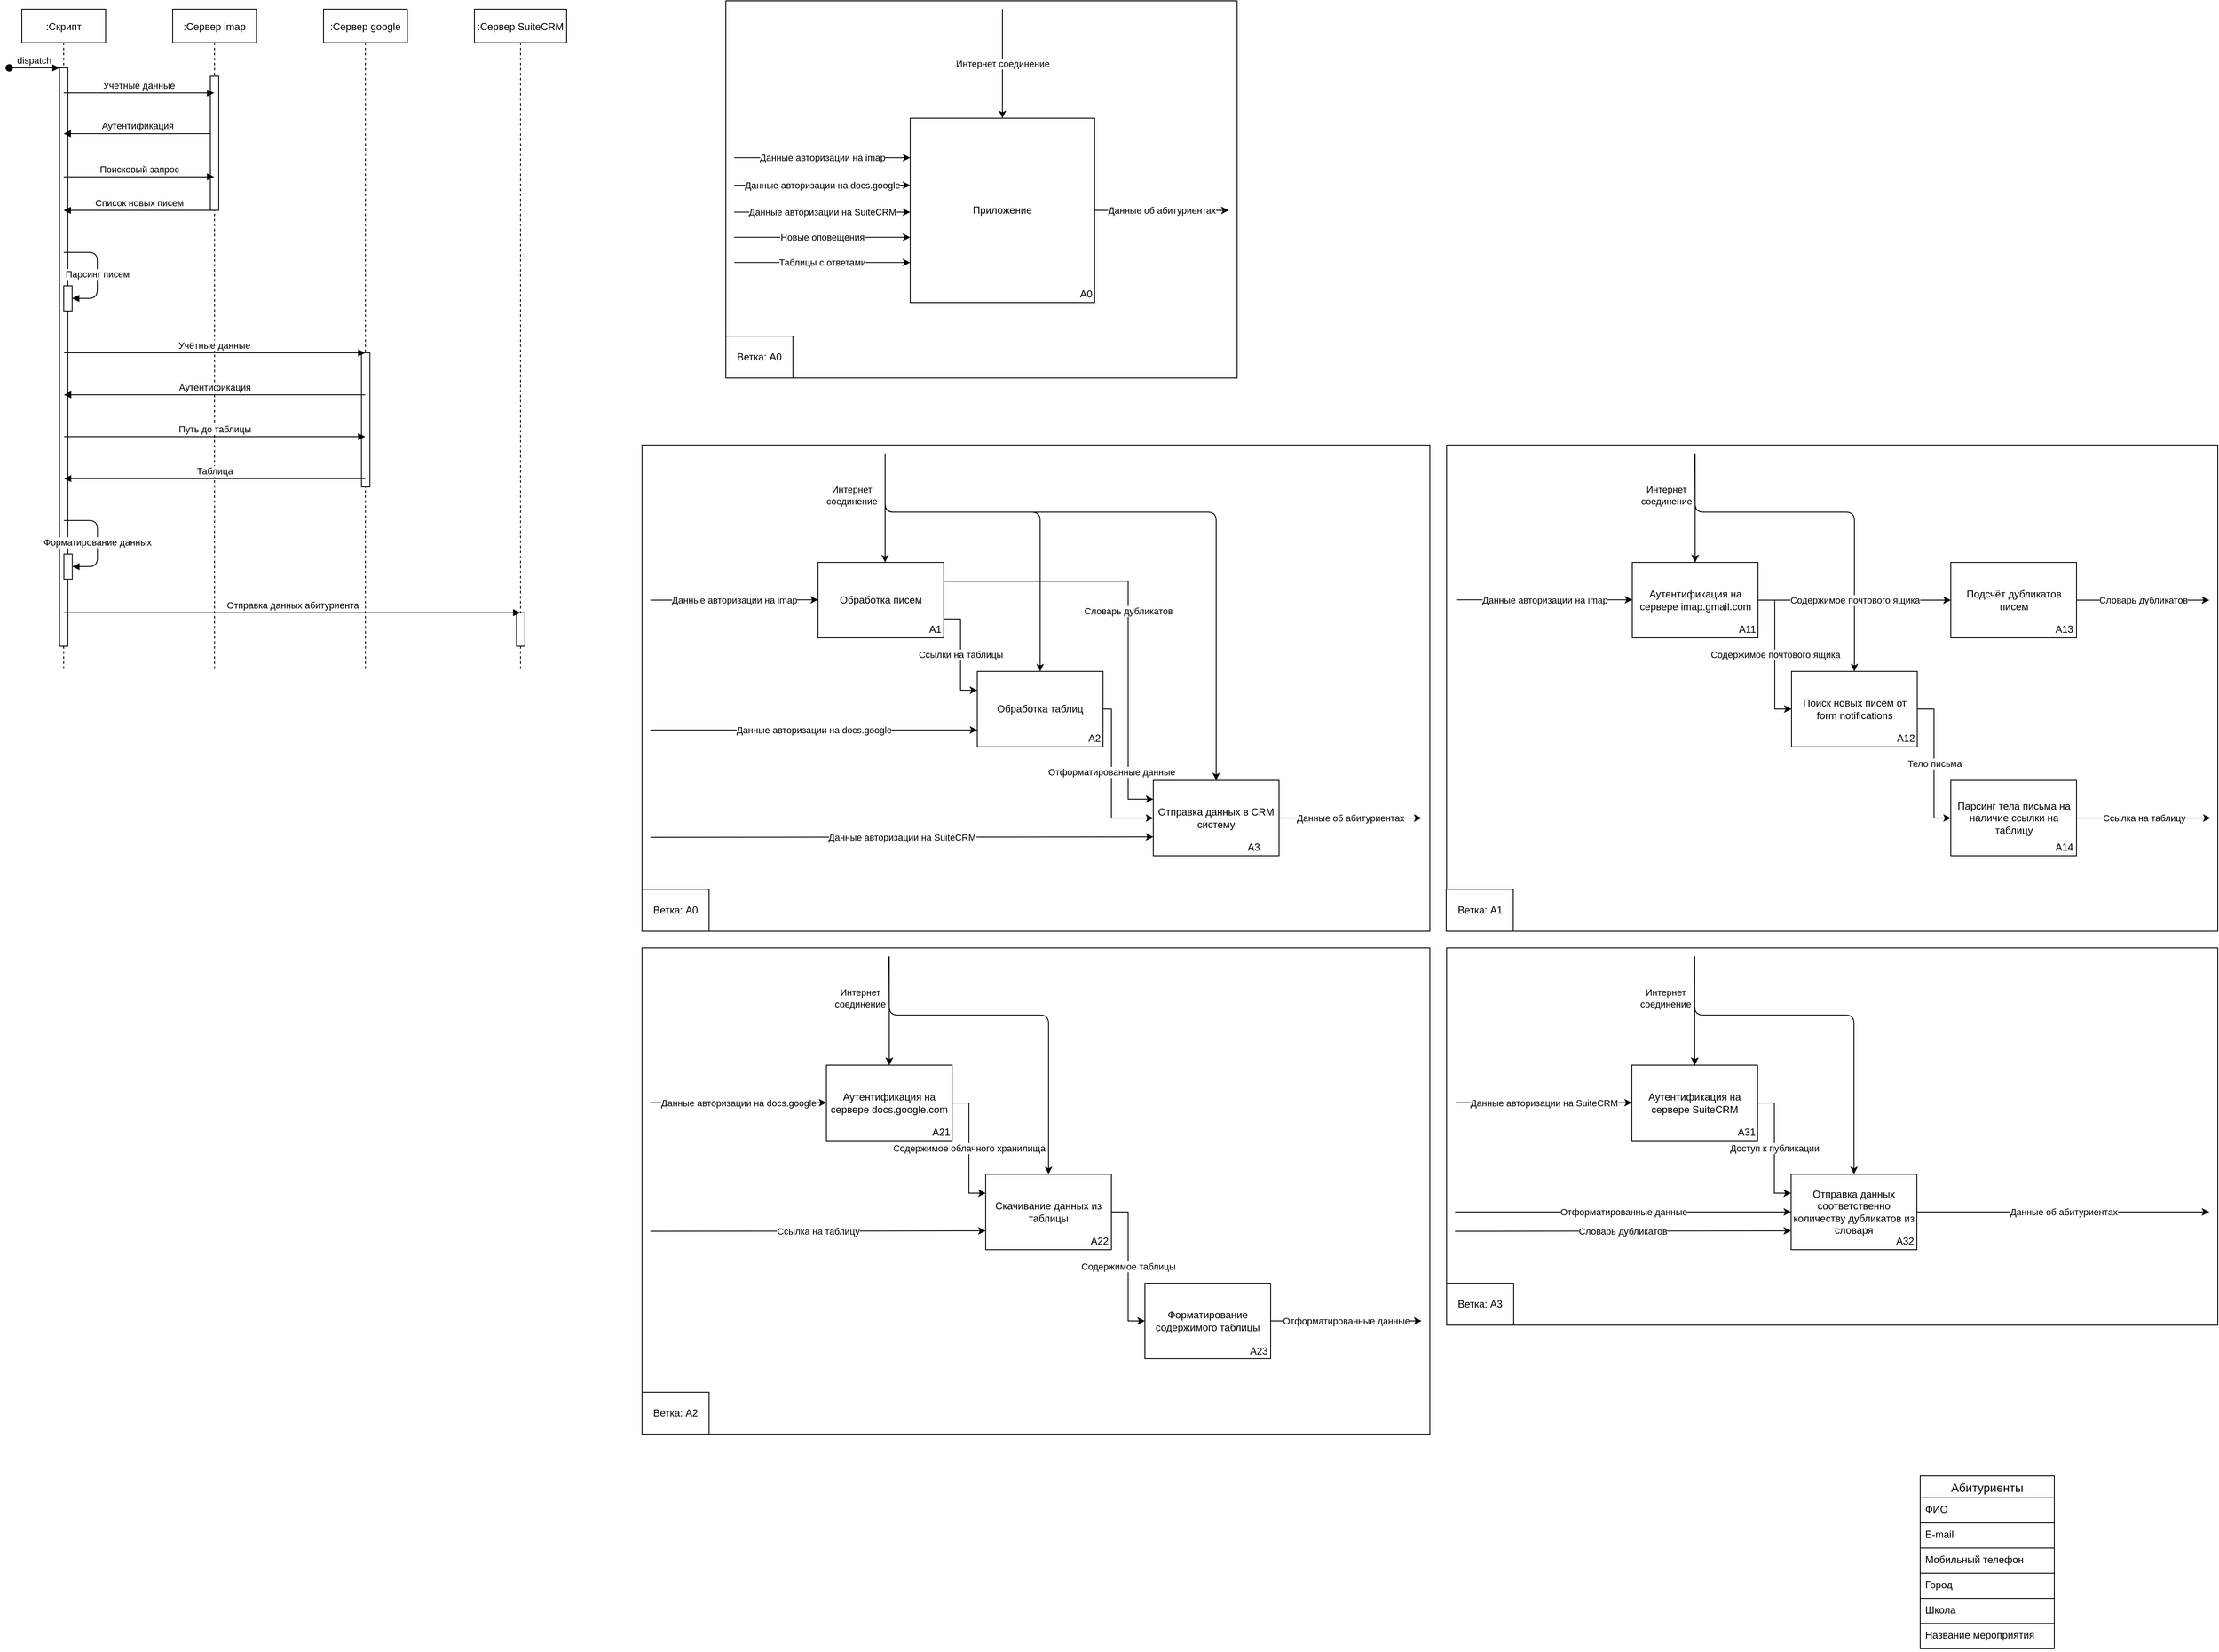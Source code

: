 <mxfile version="14.6.9" type="github"><diagram id="kgpKYQtTHZ0yAKxKKP6v" name="Page-1"><mxGraphModel dx="2946" dy="1521" grid="1" gridSize="10" guides="1" tooltips="1" connect="1" arrows="1" fold="1" page="1" pageScale="1" pageWidth="850" pageHeight="1100" math="0" shadow="0"><root><mxCell id="0"/><mxCell id="1" parent="0"/><mxCell id="g1KExI7cx_QMvNDKiQXT-92" value="" style="endArrow=classic;html=1;shadow=0;entryX=0.5;entryY=0;entryDx=0;entryDy=0;" edge="1" parent="1" target="g1KExI7cx_QMvNDKiQXT-90"><mxGeometry x="-0.231" y="-35" width="50" height="50" relative="1" as="geometry"><mxPoint x="2116" y="610" as="sourcePoint"/><mxPoint x="2116" y="740.0" as="targetPoint"/><mxPoint as="offset"/><Array as="points"><mxPoint x="2116.5" y="680"/><mxPoint x="2306.5" y="680"/></Array></mxGeometry></mxCell><mxCell id="g1KExI7cx_QMvNDKiQXT-88" value="" style="rounded=0;whiteSpace=wrap;html=1;fillColor=none;" vertex="1" parent="1"><mxGeometry x="1820" y="600" width="920" height="580" as="geometry"/></mxCell><mxCell id="g1KExI7cx_QMvNDKiQXT-72" value="" style="whiteSpace=wrap;html=1;fillColor=none;" vertex="1" parent="1"><mxGeometry x="860" y="600" width="940" height="580" as="geometry"/></mxCell><mxCell id="g1KExI7cx_QMvNDKiQXT-38" value="" style="rounded=0;whiteSpace=wrap;html=1;fillColor=none;" vertex="1" parent="1"><mxGeometry x="960" y="70" width="610" height="450" as="geometry"/></mxCell><mxCell id="3nuBFxr9cyL0pnOWT2aG-1" value=":Скрипт" style="shape=umlLifeline;perimeter=lifelinePerimeter;container=1;collapsible=0;recursiveResize=0;rounded=0;shadow=0;strokeWidth=1;" parent="1" vertex="1"><mxGeometry x="120" y="80" width="100" height="790" as="geometry"/></mxCell><mxCell id="3nuBFxr9cyL0pnOWT2aG-2" value="" style="points=[];perimeter=orthogonalPerimeter;rounded=0;shadow=0;strokeWidth=1;" parent="3nuBFxr9cyL0pnOWT2aG-1" vertex="1"><mxGeometry x="45" y="70" width="10" height="690" as="geometry"/></mxCell><mxCell id="3nuBFxr9cyL0pnOWT2aG-3" value="dispatch" style="verticalAlign=bottom;startArrow=oval;endArrow=block;startSize=8;shadow=0;strokeWidth=1;" parent="3nuBFxr9cyL0pnOWT2aG-1" target="3nuBFxr9cyL0pnOWT2aG-2" edge="1"><mxGeometry relative="1" as="geometry"><mxPoint x="-15" y="70" as="sourcePoint"/></mxGeometry></mxCell><mxCell id="3nuBFxr9cyL0pnOWT2aG-5" value=":Сервер imap" style="shape=umlLifeline;perimeter=lifelinePerimeter;container=1;collapsible=0;recursiveResize=0;rounded=0;shadow=0;strokeWidth=1;" parent="1" vertex="1"><mxGeometry x="300" y="80" width="100" height="790" as="geometry"/></mxCell><mxCell id="g1KExI7cx_QMvNDKiQXT-7" value=":Сервер imap" style="shape=umlLifeline;perimeter=lifelinePerimeter;container=1;collapsible=0;recursiveResize=0;rounded=0;shadow=0;strokeWidth=1;" vertex="1" parent="3nuBFxr9cyL0pnOWT2aG-5"><mxGeometry width="100" height="790" as="geometry"/></mxCell><mxCell id="g1KExI7cx_QMvNDKiQXT-8" value="" style="points=[];perimeter=orthogonalPerimeter;rounded=0;shadow=0;strokeWidth=1;" vertex="1" parent="g1KExI7cx_QMvNDKiQXT-7"><mxGeometry x="45" y="80" width="10" height="160" as="geometry"/></mxCell><mxCell id="3nuBFxr9cyL0pnOWT2aG-8" value="Учётные данные" style="verticalAlign=bottom;endArrow=block;shadow=0;strokeWidth=1;" parent="1" source="3nuBFxr9cyL0pnOWT2aG-1" target="g1KExI7cx_QMvNDKiQXT-7" edge="1"><mxGeometry relative="1" as="geometry"><mxPoint x="275" y="160" as="sourcePoint"/><mxPoint x="345" y="160.0" as="targetPoint"/><Array as="points"><mxPoint x="240" y="180"/></Array><mxPoint as="offset"/></mxGeometry></mxCell><mxCell id="g1KExI7cx_QMvNDKiQXT-9" value="Аутентификация" style="endArrow=block;html=1;shadow=0;verticalAlign=bottom;strokeWidth=1;exitX=0.006;exitY=0.428;exitDx=0;exitDy=0;exitPerimeter=0;" edge="1" parent="1" source="g1KExI7cx_QMvNDKiQXT-8" target="3nuBFxr9cyL0pnOWT2aG-1"><mxGeometry x="-0.002" width="50" height="50" relative="1" as="geometry"><mxPoint x="340" y="229" as="sourcePoint"/><mxPoint x="180" y="230" as="targetPoint"/><mxPoint as="offset"/></mxGeometry></mxCell><mxCell id="g1KExI7cx_QMvNDKiQXT-10" value="Поисковый запрос" style="endArrow=block;html=1;shadow=0;verticalAlign=bottom;strokeWidth=1;" edge="1" parent="1" source="3nuBFxr9cyL0pnOWT2aG-1" target="g1KExI7cx_QMvNDKiQXT-7"><mxGeometry width="50" height="50" relative="1" as="geometry"><mxPoint x="180" y="280" as="sourcePoint"/><mxPoint x="346" y="280" as="targetPoint"/><Array as="points"><mxPoint x="320" y="280"/></Array></mxGeometry></mxCell><mxCell id="g1KExI7cx_QMvNDKiQXT-11" value="Список новых писем" style="endArrow=block;html=1;shadow=0;verticalAlign=bottom;strokeWidth=1;" edge="1" parent="1" source="g1KExI7cx_QMvNDKiQXT-7" target="3nuBFxr9cyL0pnOWT2aG-1"><mxGeometry x="-0.002" width="50" height="50" relative="1" as="geometry"><mxPoint x="344.72" y="316.5" as="sourcePoint"/><mxPoint x="175" y="316.0" as="targetPoint"/><mxPoint as="offset"/><Array as="points"><mxPoint x="310" y="320"/></Array></mxGeometry></mxCell><mxCell id="g1KExI7cx_QMvNDKiQXT-12" value=":Сервер google" style="shape=umlLifeline;perimeter=lifelinePerimeter;container=1;collapsible=0;recursiveResize=0;rounded=0;shadow=0;strokeWidth=1;" vertex="1" parent="1"><mxGeometry x="480" y="80" width="100" height="790" as="geometry"/></mxCell><mxCell id="g1KExI7cx_QMvNDKiQXT-13" value="" style="points=[];perimeter=orthogonalPerimeter;rounded=0;shadow=0;strokeWidth=1;" vertex="1" parent="g1KExI7cx_QMvNDKiQXT-12"><mxGeometry x="45.26" y="410" width="10" height="160" as="geometry"/></mxCell><mxCell id="g1KExI7cx_QMvNDKiQXT-16" value="Аутентификация" style="endArrow=block;html=1;shadow=0;verticalAlign=bottom;strokeWidth=1;" edge="1" parent="1"><mxGeometry x="-0.002" width="50" height="50" relative="1" as="geometry"><mxPoint x="529.76" y="540" as="sourcePoint"/><mxPoint x="170.427" y="540" as="targetPoint"/><mxPoint as="offset"/><Array as="points"><mxPoint x="410.26" y="540"/></Array></mxGeometry></mxCell><mxCell id="g1KExI7cx_QMvNDKiQXT-19" value="Учётные данные" style="verticalAlign=bottom;endArrow=block;shadow=0;strokeWidth=1;" edge="1" parent="1"><mxGeometry relative="1" as="geometry"><mxPoint x="170.427" y="490" as="sourcePoint"/><mxPoint x="529.76" y="490" as="targetPoint"/><Array as="points"><mxPoint x="290.26" y="490"/><mxPoint x="420.26" y="490"/></Array><mxPoint as="offset"/></mxGeometry></mxCell><mxCell id="g1KExI7cx_QMvNDKiQXT-20" value="Путь до таблицы" style="endArrow=block;html=1;shadow=0;verticalAlign=bottom;strokeWidth=1;" edge="1" parent="1"><mxGeometry width="50" height="50" relative="1" as="geometry"><mxPoint x="170.427" y="590" as="sourcePoint"/><mxPoint x="529.76" y="590" as="targetPoint"/><Array as="points"><mxPoint x="290.26" y="590"/></Array></mxGeometry></mxCell><mxCell id="g1KExI7cx_QMvNDKiQXT-21" value="Таблица" style="endArrow=block;html=1;shadow=0;verticalAlign=bottom;strokeWidth=1;" edge="1" parent="1"><mxGeometry width="50" height="50" relative="1" as="geometry"><mxPoint x="529.76" y="640" as="sourcePoint"/><mxPoint x="170.427" y="640" as="targetPoint"/><Array as="points"><mxPoint x="280.26" y="640"/></Array></mxGeometry></mxCell><mxCell id="g1KExI7cx_QMvNDKiQXT-22" value=":Сервер SuiteCRM" style="shape=umlLifeline;perimeter=lifelinePerimeter;container=1;collapsible=0;recursiveResize=0;rounded=0;shadow=0;strokeWidth=1;" vertex="1" parent="1"><mxGeometry x="660" y="80" width="110" height="790" as="geometry"/></mxCell><mxCell id="g1KExI7cx_QMvNDKiQXT-23" value="" style="points=[];perimeter=orthogonalPerimeter;rounded=0;shadow=0;strokeWidth=1;" vertex="1" parent="g1KExI7cx_QMvNDKiQXT-22"><mxGeometry x="50.26" y="720" width="10" height="40" as="geometry"/></mxCell><mxCell id="g1KExI7cx_QMvNDKiQXT-24" value="Форматирование данных" style="endArrow=block;html=1;shadow=0;verticalAlign=bottom;strokeWidth=1;" edge="1" parent="1" target="g1KExI7cx_QMvNDKiQXT-25"><mxGeometry x="0.201" width="50" height="50" relative="1" as="geometry"><mxPoint x="170.189" y="690" as="sourcePoint"/><mxPoint x="300.26" y="590" as="targetPoint"/><Array as="points"><mxPoint x="210.26" y="690"/><mxPoint x="210.26" y="745"/></Array><mxPoint as="offset"/></mxGeometry></mxCell><mxCell id="g1KExI7cx_QMvNDKiQXT-25" value="" style="points=[];perimeter=orthogonalPerimeter;rounded=0;shadow=0;strokeWidth=1;" vertex="1" parent="1"><mxGeometry x="170.26" y="730" width="10" height="30" as="geometry"/></mxCell><mxCell id="g1KExI7cx_QMvNDKiQXT-26" value="Отправка данных абитуриента" style="endArrow=block;html=1;shadow=0;verticalAlign=bottom;strokeWidth=1;" edge="1" parent="1"><mxGeometry width="50" height="50" relative="1" as="geometry"><mxPoint x="170.07" y="800.0" as="sourcePoint"/><mxPoint x="714.76" y="800.0" as="targetPoint"/><Array as="points"><mxPoint x="260.26" y="800"/></Array></mxGeometry></mxCell><mxCell id="g1KExI7cx_QMvNDKiQXT-27" value="Парсинг писем" style="endArrow=block;html=1;shadow=0;verticalAlign=bottom;strokeWidth=1;" edge="1" parent="1" target="g1KExI7cx_QMvNDKiQXT-28"><mxGeometry x="0.201" width="50" height="50" relative="1" as="geometry"><mxPoint x="169.999" y="370.0" as="sourcePoint"/><mxPoint x="300.07" y="270" as="targetPoint"/><Array as="points"><mxPoint x="210.07" y="370"/><mxPoint x="210.07" y="425"/></Array><mxPoint as="offset"/></mxGeometry></mxCell><mxCell id="g1KExI7cx_QMvNDKiQXT-28" value="" style="points=[];perimeter=orthogonalPerimeter;rounded=0;shadow=0;strokeWidth=1;" vertex="1" parent="1"><mxGeometry x="170.07" y="410" width="10" height="30" as="geometry"/></mxCell><mxCell id="g1KExI7cx_QMvNDKiQXT-29" value="Приложение" style="whiteSpace=wrap;html=1;aspect=fixed;" vertex="1" parent="1"><mxGeometry x="1180" y="210" width="220" height="220" as="geometry"/></mxCell><mxCell id="g1KExI7cx_QMvNDKiQXT-30" value="А0" style="text;html=1;strokeColor=none;fillColor=none;align=center;verticalAlign=middle;whiteSpace=wrap;rounded=0;" vertex="1" parent="1"><mxGeometry x="1370" y="410" width="40" height="20" as="geometry"/></mxCell><mxCell id="g1KExI7cx_QMvNDKiQXT-31" value="Интернет соединение" style="endArrow=classic;html=1;entryX=0.5;entryY=0;entryDx=0;entryDy=0;" edge="1" parent="1" target="g1KExI7cx_QMvNDKiQXT-29"><mxGeometry width="50" height="50" relative="1" as="geometry"><mxPoint x="1290" y="80" as="sourcePoint"/><mxPoint x="850" y="360" as="targetPoint"/></mxGeometry></mxCell><mxCell id="g1KExI7cx_QMvNDKiQXT-32" value="Данные авторизации на imap" style="endArrow=classic;html=1;entryX=0;entryY=0.25;entryDx=0;entryDy=0;" edge="1" parent="1"><mxGeometry width="50" height="50" relative="1" as="geometry"><mxPoint x="970" y="257.16" as="sourcePoint"/><mxPoint x="1180" y="257.16" as="targetPoint"/></mxGeometry></mxCell><mxCell id="g1KExI7cx_QMvNDKiQXT-33" value="Данные авторизации на docs.google" style="endArrow=classic;html=1;entryX=0;entryY=0.25;entryDx=0;entryDy=0;" edge="1" parent="1"><mxGeometry width="50" height="50" relative="1" as="geometry"><mxPoint x="970" y="290" as="sourcePoint"/><mxPoint x="1180" y="290" as="targetPoint"/></mxGeometry></mxCell><mxCell id="g1KExI7cx_QMvNDKiQXT-34" value="Данные авторизации на SuiteCRM" style="endArrow=classic;html=1;entryX=0;entryY=0.25;entryDx=0;entryDy=0;" edge="1" parent="1"><mxGeometry width="50" height="50" relative="1" as="geometry"><mxPoint x="970" y="322.16" as="sourcePoint"/><mxPoint x="1180" y="322.16" as="targetPoint"/></mxGeometry></mxCell><mxCell id="g1KExI7cx_QMvNDKiQXT-35" value="Новые оповещения&lt;span style=&quot;color: rgba(0 , 0 , 0 , 0) ; font-family: monospace ; font-size: 0px ; background-color: rgb(248 , 249 , 250)&quot;&gt;%3CmxGraphModel%3E%3Croot%3E%3CmxCell%20id%3D%220%22%2F%3E%3CmxCell%20id%3D%221%22%20parent%3D%220%22%2F%3E%3CmxCell%20id%3D%222%22%20value%3D%22%D0%94%D0%B0%D0%BD%D0%BD%D1%8B%D0%B5%20%D0%B0%D0%B2%D1%82%D0%BE%D1%80%D0%B8%D0%B7%D0%B0%D1%86%D0%B8%D0%B8%20%D0%BD%D0%B0%20SuiteCRM%22%20style%3D%22endArrow%3Dclassic%3Bhtml%3D1%3BentryX%3D0%3BentryY%3D0.25%3BentryDx%3D0%3BentryDy%3D0%3B%22%20edge%3D%221%22%20parent%3D%221%22%3E%3CmxGeometry%20width%3D%2250%22%20height%3D%2250%22%20relative%3D%221%22%20as%3D%22geometry%22%3E%3CmxPoint%20x%3D%22970%22%20y%3D%22330%22%20as%3D%22sourcePoint%22%2F%3E%3CmxPoint%20x%3D%221180%22%20y%3D%22330%22%20as%3D%22targetPoint%22%2F%3E%3C%2FmxGeometry%3E%3C%2FmxCell%3E%3C%2Froot%3E%3C%2FmxGraphModel%3E&lt;/span&gt;" style="endArrow=classic;html=1;entryX=0;entryY=0.25;entryDx=0;entryDy=0;" edge="1" parent="1"><mxGeometry width="50" height="50" relative="1" as="geometry"><mxPoint x="970" y="352.16" as="sourcePoint"/><mxPoint x="1180" y="352.16" as="targetPoint"/></mxGeometry></mxCell><mxCell id="g1KExI7cx_QMvNDKiQXT-36" value="Таблицы с ответами" style="endArrow=classic;html=1;entryX=0;entryY=0.25;entryDx=0;entryDy=0;" edge="1" parent="1"><mxGeometry width="50" height="50" relative="1" as="geometry"><mxPoint x="970" y="382.16" as="sourcePoint"/><mxPoint x="1180" y="382.16" as="targetPoint"/></mxGeometry></mxCell><mxCell id="g1KExI7cx_QMvNDKiQXT-37" value="Данные об абитуриентах" style="endArrow=classic;html=1;exitX=1;exitY=0.5;exitDx=0;exitDy=0;" edge="1" parent="1" source="g1KExI7cx_QMvNDKiQXT-29"><mxGeometry width="50" height="50" relative="1" as="geometry"><mxPoint x="1190" y="420" as="sourcePoint"/><mxPoint x="1560" y="320" as="targetPoint"/></mxGeometry></mxCell><mxCell id="g1KExI7cx_QMvNDKiQXT-39" value="Ветка: А0" style="rounded=0;whiteSpace=wrap;html=1;" vertex="1" parent="1"><mxGeometry x="960" y="470" width="80" height="50" as="geometry"/></mxCell><mxCell id="g1KExI7cx_QMvNDKiQXT-42" style="edgeStyle=orthogonalEdgeStyle;rounded=0;orthogonalLoop=1;jettySize=auto;html=1;exitX=0.5;exitY=1;exitDx=0;exitDy=0;" edge="1" parent="1" source="g1KExI7cx_QMvNDKiQXT-38" target="g1KExI7cx_QMvNDKiQXT-38"><mxGeometry relative="1" as="geometry"/></mxCell><mxCell id="g1KExI7cx_QMvNDKiQXT-63" value="Ссылки на таблицы" style="edgeStyle=orthogonalEdgeStyle;rounded=0;orthogonalLoop=1;jettySize=auto;html=1;exitX=1;exitY=0.75;exitDx=0;exitDy=0;entryX=0;entryY=0.25;entryDx=0;entryDy=0;shadow=0;" edge="1" parent="1" source="g1KExI7cx_QMvNDKiQXT-43" target="g1KExI7cx_QMvNDKiQXT-48"><mxGeometry relative="1" as="geometry"/></mxCell><mxCell id="g1KExI7cx_QMvNDKiQXT-133" value="Словарь дубликатов" style="edgeStyle=orthogonalEdgeStyle;rounded=0;orthogonalLoop=1;jettySize=auto;html=1;exitX=1;exitY=0.25;exitDx=0;exitDy=0;shadow=0;entryX=0;entryY=0.25;entryDx=0;entryDy=0;" edge="1" parent="1" source="g1KExI7cx_QMvNDKiQXT-43" target="g1KExI7cx_QMvNDKiQXT-61"><mxGeometry relative="1" as="geometry"><Array as="points"><mxPoint x="1440" y="762"/><mxPoint x="1440" y="1022"/></Array></mxGeometry></mxCell><mxCell id="g1KExI7cx_QMvNDKiQXT-43" value="Обработка писем" style="rounded=0;whiteSpace=wrap;html=1;" vertex="1" parent="1"><mxGeometry x="1070" y="740" width="150" height="90" as="geometry"/></mxCell><mxCell id="g1KExI7cx_QMvNDKiQXT-44" value="А1" style="text;html=1;strokeColor=none;fillColor=none;align=center;verticalAlign=middle;whiteSpace=wrap;rounded=0;" vertex="1" parent="1"><mxGeometry x="1190" y="810" width="40" height="20" as="geometry"/></mxCell><mxCell id="g1KExI7cx_QMvNDKiQXT-46" value="Интернет &lt;br&gt;соединение" style="endArrow=classic;html=1;entryX=0.5;entryY=0;entryDx=0;entryDy=0;shadow=0;" edge="1" parent="1"><mxGeometry x="-0.231" y="-40" width="50" height="50" relative="1" as="geometry"><mxPoint x="1150" y="610" as="sourcePoint"/><mxPoint x="1150" y="740" as="targetPoint"/><mxPoint as="offset"/></mxGeometry></mxCell><mxCell id="g1KExI7cx_QMvNDKiQXT-47" value="Данные авторизации на imap" style="endArrow=classic;html=1;entryX=0;entryY=0.25;entryDx=0;entryDy=0;" edge="1" parent="1"><mxGeometry width="50" height="50" relative="1" as="geometry"><mxPoint x="870" y="785" as="sourcePoint"/><mxPoint x="1070" y="784.66" as="targetPoint"/></mxGeometry></mxCell><mxCell id="g1KExI7cx_QMvNDKiQXT-65" value="Отформатированные данные" style="edgeStyle=orthogonalEdgeStyle;rounded=0;orthogonalLoop=1;jettySize=auto;html=1;exitX=1;exitY=0.5;exitDx=0;exitDy=0;entryX=0;entryY=0.5;entryDx=0;entryDy=0;shadow=0;" edge="1" parent="1" source="g1KExI7cx_QMvNDKiQXT-48" target="g1KExI7cx_QMvNDKiQXT-61"><mxGeometry x="-0.105" relative="1" as="geometry"><Array as="points"><mxPoint x="1420" y="915"/><mxPoint x="1420" y="1045"/></Array><mxPoint as="offset"/></mxGeometry></mxCell><mxCell id="g1KExI7cx_QMvNDKiQXT-48" value="Обработка таблиц" style="rounded=0;whiteSpace=wrap;html=1;fillColor=#ffffff;" vertex="1" parent="1"><mxGeometry x="1260" y="870" width="150" height="90" as="geometry"/></mxCell><mxCell id="g1KExI7cx_QMvNDKiQXT-60" value="" style="endArrow=classic;html=1;shadow=0;entryX=0.5;entryY=0;entryDx=0;entryDy=0;" edge="1" parent="1" target="g1KExI7cx_QMvNDKiQXT-48"><mxGeometry width="50" height="50" relative="1" as="geometry"><mxPoint x="1150" y="610" as="sourcePoint"/><mxPoint x="1240" y="910" as="targetPoint"/><Array as="points"><mxPoint x="1150" y="680"/><mxPoint x="1335" y="680"/></Array></mxGeometry></mxCell><mxCell id="g1KExI7cx_QMvNDKiQXT-61" value="Отправка данных в CRM систему" style="rounded=0;whiteSpace=wrap;html=1;fillColor=#ffffff;" vertex="1" parent="1"><mxGeometry x="1470" y="1000" width="150" height="90" as="geometry"/></mxCell><mxCell id="g1KExI7cx_QMvNDKiQXT-62" value="А3" style="text;html=1;strokeColor=none;fillColor=none;align=center;verticalAlign=middle;whiteSpace=wrap;rounded=0;" vertex="1" parent="1"><mxGeometry x="1570" y="1070" width="40" height="20" as="geometry"/></mxCell><mxCell id="g1KExI7cx_QMvNDKiQXT-64" value="А2" style="text;html=1;strokeColor=none;fillColor=none;align=center;verticalAlign=middle;whiteSpace=wrap;rounded=0;" vertex="1" parent="1"><mxGeometry x="1380" y="940" width="40" height="20" as="geometry"/></mxCell><mxCell id="g1KExI7cx_QMvNDKiQXT-66" value="" style="endArrow=classic;html=1;shadow=0;entryX=0.5;entryY=0;entryDx=0;entryDy=0;" edge="1" parent="1" target="g1KExI7cx_QMvNDKiQXT-61"><mxGeometry width="50" height="50" relative="1" as="geometry"><mxPoint x="1150" y="610" as="sourcePoint"/><mxPoint x="1520" y="840" as="targetPoint"/><Array as="points"><mxPoint x="1150" y="680"/><mxPoint x="1545" y="680"/></Array></mxGeometry></mxCell><mxCell id="g1KExI7cx_QMvNDKiQXT-67" value="Данные об абитуриентах" style="endArrow=classic;html=1;shadow=0;exitX=1;exitY=0.5;exitDx=0;exitDy=0;" edge="1" parent="1" source="g1KExI7cx_QMvNDKiQXT-61"><mxGeometry width="50" height="50" relative="1" as="geometry"><mxPoint x="1660" y="1070" as="sourcePoint"/><mxPoint x="1790" y="1045" as="targetPoint"/></mxGeometry></mxCell><mxCell id="g1KExI7cx_QMvNDKiQXT-69" value="Данные авторизации на docs.google" style="endArrow=classic;html=1;entryX=0;entryY=0.25;entryDx=0;entryDy=0;" edge="1" parent="1"><mxGeometry width="50" height="50" relative="1" as="geometry"><mxPoint x="870" y="940" as="sourcePoint"/><mxPoint x="1260" y="940.0" as="targetPoint"/></mxGeometry></mxCell><mxCell id="g1KExI7cx_QMvNDKiQXT-70" value="Данные авторизации на SuiteCRM" style="endArrow=classic;html=1;entryX=0;entryY=0.75;entryDx=0;entryDy=0;" edge="1" parent="1" target="g1KExI7cx_QMvNDKiQXT-61"><mxGeometry width="50" height="50" relative="1" as="geometry"><mxPoint x="870" y="1068" as="sourcePoint"/><mxPoint x="1450" y="1069.31" as="targetPoint"/></mxGeometry></mxCell><mxCell id="g1KExI7cx_QMvNDKiQXT-73" value="Ветка: А0" style="rounded=0;whiteSpace=wrap;html=1;" vertex="1" parent="1"><mxGeometry x="860" y="1130" width="80" height="50" as="geometry"/></mxCell><mxCell id="g1KExI7cx_QMvNDKiQXT-80" value="Тело письма" style="edgeStyle=orthogonalEdgeStyle;rounded=0;orthogonalLoop=1;jettySize=auto;html=1;exitX=1;exitY=0.5;exitDx=0;exitDy=0;entryX=0;entryY=0.5;entryDx=0;entryDy=0;shadow=0;" edge="1" parent="1" source="g1KExI7cx_QMvNDKiQXT-90" target="g1KExI7cx_QMvNDKiQXT-79"><mxGeometry relative="1" as="geometry"/></mxCell><mxCell id="g1KExI7cx_QMvNDKiQXT-91" value="Содержимое почтового ящика" style="edgeStyle=orthogonalEdgeStyle;rounded=0;orthogonalLoop=1;jettySize=auto;html=1;exitX=1;exitY=0.5;exitDx=0;exitDy=0;entryX=0;entryY=0.5;entryDx=0;entryDy=0;shadow=0;" edge="1" parent="1" source="g1KExI7cx_QMvNDKiQXT-74" target="g1KExI7cx_QMvNDKiQXT-90"><mxGeometry relative="1" as="geometry"/></mxCell><mxCell id="g1KExI7cx_QMvNDKiQXT-130" value="Содержимое почтового ящика" style="edgeStyle=orthogonalEdgeStyle;rounded=0;orthogonalLoop=1;jettySize=auto;html=1;exitX=1;exitY=0.5;exitDx=0;exitDy=0;entryX=0;entryY=0.5;entryDx=0;entryDy=0;shadow=0;" edge="1" parent="1" source="g1KExI7cx_QMvNDKiQXT-74" target="g1KExI7cx_QMvNDKiQXT-129"><mxGeometry relative="1" as="geometry"/></mxCell><mxCell id="g1KExI7cx_QMvNDKiQXT-74" value="Аутентификация на сервере imap.gmail.com" style="rounded=0;whiteSpace=wrap;html=1;" vertex="1" parent="1"><mxGeometry x="2041.5" y="740" width="150" height="90" as="geometry"/></mxCell><mxCell id="g1KExI7cx_QMvNDKiQXT-75" value="Данные авторизации на imap" style="endArrow=classic;html=1;entryX=0;entryY=0.25;entryDx=0;entryDy=0;" edge="1" parent="1"><mxGeometry width="50" height="50" relative="1" as="geometry"><mxPoint x="1831.5" y="784.58" as="sourcePoint"/><mxPoint x="2041.5" y="784.58" as="targetPoint"/></mxGeometry></mxCell><mxCell id="g1KExI7cx_QMvNDKiQXT-78" value="А11" style="text;html=1;strokeColor=none;fillColor=none;align=center;verticalAlign=middle;whiteSpace=wrap;rounded=0;" vertex="1" parent="1"><mxGeometry x="2158.5" y="810" width="40" height="20" as="geometry"/></mxCell><mxCell id="g1KExI7cx_QMvNDKiQXT-79" value="Парсинг тела письма на наличие ссылки на таблицу" style="rounded=0;whiteSpace=wrap;html=1;" vertex="1" parent="1"><mxGeometry x="2421.5" y="1000" width="150" height="90" as="geometry"/></mxCell><mxCell id="g1KExI7cx_QMvNDKiQXT-82" value="Интернет&lt;br&gt;соединение" style="endArrow=classic;html=1;shadow=0;entryX=0.5;entryY=0;entryDx=0;entryDy=0;" edge="1" parent="1" target="g1KExI7cx_QMvNDKiQXT-74"><mxGeometry x="-0.231" y="-35" width="50" height="50" relative="1" as="geometry"><mxPoint x="2116.5" y="610" as="sourcePoint"/><mxPoint x="2151.5" y="720" as="targetPoint"/><mxPoint as="offset"/></mxGeometry></mxCell><mxCell id="g1KExI7cx_QMvNDKiQXT-84" value="Интернет&lt;br&gt;соединение" style="endArrow=classic;html=1;shadow=0;entryX=0.5;entryY=0;entryDx=0;entryDy=0;" edge="1" parent="1"><mxGeometry x="-0.231" y="-35" width="50" height="50" relative="1" as="geometry"><mxPoint x="2116.5" y="610" as="sourcePoint"/><mxPoint x="2116.5" y="740.0" as="targetPoint"/><mxPoint as="offset"/></mxGeometry></mxCell><mxCell id="g1KExI7cx_QMvNDKiQXT-86" value="А12" style="text;html=1;strokeColor=none;fillColor=none;align=center;verticalAlign=middle;whiteSpace=wrap;rounded=0;" vertex="1" parent="1"><mxGeometry x="2347.5" y="930" width="40" height="20" as="geometry"/></mxCell><mxCell id="g1KExI7cx_QMvNDKiQXT-87" value="Ссылка на таблицу" style="endArrow=classic;html=1;shadow=0;exitX=1;exitY=0.5;exitDx=0;exitDy=0;" edge="1" parent="1" source="g1KExI7cx_QMvNDKiQXT-79"><mxGeometry width="50" height="50" relative="1" as="geometry"><mxPoint x="2431.5" y="850" as="sourcePoint"/><mxPoint x="2731.5" y="1045" as="targetPoint"/></mxGeometry></mxCell><mxCell id="g1KExI7cx_QMvNDKiQXT-89" value="Ветка: А1" style="rounded=0;whiteSpace=wrap;html=1;" vertex="1" parent="1"><mxGeometry x="1819.5" y="1130" width="80" height="50" as="geometry"/></mxCell><mxCell id="g1KExI7cx_QMvNDKiQXT-90" value="Поиск новых писем от form notifications" style="rounded=0;whiteSpace=wrap;html=1;" vertex="1" parent="1"><mxGeometry x="2231.5" y="870" width="150" height="90" as="geometry"/></mxCell><mxCell id="g1KExI7cx_QMvNDKiQXT-93" value="" style="rounded=0;whiteSpace=wrap;html=1;fillColor=none;" vertex="1" parent="1"><mxGeometry x="860" y="1200" width="940" height="580" as="geometry"/></mxCell><mxCell id="g1KExI7cx_QMvNDKiQXT-94" value="Содержимое таблицы" style="edgeStyle=orthogonalEdgeStyle;rounded=0;orthogonalLoop=1;jettySize=auto;html=1;exitX=1;exitY=0.5;exitDx=0;exitDy=0;entryX=0;entryY=0.5;entryDx=0;entryDy=0;shadow=0;" edge="1" parent="1" source="g1KExI7cx_QMvNDKiQXT-105" target="g1KExI7cx_QMvNDKiQXT-99"><mxGeometry relative="1" as="geometry"/></mxCell><mxCell id="g1KExI7cx_QMvNDKiQXT-95" value="Содержимое облачного хранилища" style="edgeStyle=orthogonalEdgeStyle;rounded=0;orthogonalLoop=1;jettySize=auto;html=1;exitX=1;exitY=0.5;exitDx=0;exitDy=0;entryX=0;entryY=0.25;entryDx=0;entryDy=0;shadow=0;" edge="1" parent="1" source="g1KExI7cx_QMvNDKiQXT-96" target="g1KExI7cx_QMvNDKiQXT-105"><mxGeometry relative="1" as="geometry"/></mxCell><mxCell id="g1KExI7cx_QMvNDKiQXT-96" value="Аутентификация на сервере docs.google.com" style="rounded=0;whiteSpace=wrap;html=1;" vertex="1" parent="1"><mxGeometry x="1080" y="1340" width="150" height="90" as="geometry"/></mxCell><mxCell id="g1KExI7cx_QMvNDKiQXT-97" value="Данные авторизации на docs.google" style="endArrow=classic;html=1;entryX=0;entryY=0.25;entryDx=0;entryDy=0;" edge="1" parent="1"><mxGeometry width="50" height="50" relative="1" as="geometry"><mxPoint x="870" y="1384.58" as="sourcePoint"/><mxPoint x="1080" y="1384.58" as="targetPoint"/></mxGeometry></mxCell><mxCell id="g1KExI7cx_QMvNDKiQXT-98" value="А21" style="text;html=1;strokeColor=none;fillColor=none;align=center;verticalAlign=middle;whiteSpace=wrap;rounded=0;" vertex="1" parent="1"><mxGeometry x="1197" y="1410" width="40" height="20" as="geometry"/></mxCell><mxCell id="g1KExI7cx_QMvNDKiQXT-99" value="Форматирование содержимого таблицы" style="rounded=0;whiteSpace=wrap;html=1;" vertex="1" parent="1"><mxGeometry x="1460" y="1600" width="150" height="90" as="geometry"/></mxCell><mxCell id="g1KExI7cx_QMvNDKiQXT-100" value="Интернет&lt;br&gt;соединение" style="endArrow=classic;html=1;shadow=0;entryX=0.5;entryY=0;entryDx=0;entryDy=0;" edge="1" parent="1" target="g1KExI7cx_QMvNDKiQXT-96"><mxGeometry x="-0.231" y="-35" width="50" height="50" relative="1" as="geometry"><mxPoint x="1155" y="1210" as="sourcePoint"/><mxPoint x="1190" y="1320" as="targetPoint"/><mxPoint as="offset"/></mxGeometry></mxCell><mxCell id="g1KExI7cx_QMvNDKiQXT-101" value="Интернет&lt;br&gt;соединение" style="endArrow=classic;html=1;shadow=0;entryX=0.5;entryY=0;entryDx=0;entryDy=0;" edge="1" parent="1"><mxGeometry x="-0.231" y="-35" width="50" height="50" relative="1" as="geometry"><mxPoint x="1155" y="1210" as="sourcePoint"/><mxPoint x="1155" y="1340.0" as="targetPoint"/><mxPoint as="offset"/></mxGeometry></mxCell><mxCell id="g1KExI7cx_QMvNDKiQXT-102" value="А12" style="text;html=1;strokeColor=none;fillColor=none;align=center;verticalAlign=middle;whiteSpace=wrap;rounded=0;" vertex="1" parent="1"><mxGeometry x="1386" y="1530" width="40" height="20" as="geometry"/></mxCell><mxCell id="g1KExI7cx_QMvNDKiQXT-103" value="Отформатированные данные" style="endArrow=classic;html=1;shadow=0;exitX=1;exitY=0.5;exitDx=0;exitDy=0;" edge="1" parent="1" source="g1KExI7cx_QMvNDKiQXT-99"><mxGeometry width="50" height="50" relative="1" as="geometry"><mxPoint x="1470" y="1450" as="sourcePoint"/><mxPoint x="1790" y="1645" as="targetPoint"/></mxGeometry></mxCell><mxCell id="g1KExI7cx_QMvNDKiQXT-104" value="Ветка: А2" style="rounded=0;whiteSpace=wrap;html=1;" vertex="1" parent="1"><mxGeometry x="860" y="1730" width="80" height="50" as="geometry"/></mxCell><mxCell id="g1KExI7cx_QMvNDKiQXT-105" value="Скачивание данных из таблицы" style="rounded=0;whiteSpace=wrap;html=1;" vertex="1" parent="1"><mxGeometry x="1270" y="1470" width="150" height="90" as="geometry"/></mxCell><mxCell id="g1KExI7cx_QMvNDKiQXT-106" value="" style="endArrow=classic;html=1;shadow=0;entryX=0.5;entryY=0;entryDx=0;entryDy=0;" edge="1" parent="1" target="g1KExI7cx_QMvNDKiQXT-105"><mxGeometry x="-0.231" y="-35" width="50" height="50" relative="1" as="geometry"><mxPoint x="1154.5" y="1210" as="sourcePoint"/><mxPoint x="1154.5" y="1340.0" as="targetPoint"/><mxPoint as="offset"/><Array as="points"><mxPoint x="1155" y="1280"/><mxPoint x="1345" y="1280"/></Array></mxGeometry></mxCell><mxCell id="g1KExI7cx_QMvNDKiQXT-108" value="Ссылка на таблицу" style="endArrow=classic;html=1;shadow=0;entryX=0;entryY=0.75;entryDx=0;entryDy=0;" edge="1" parent="1" target="g1KExI7cx_QMvNDKiQXT-105"><mxGeometry width="50" height="50" relative="1" as="geometry"><mxPoint x="870" y="1538" as="sourcePoint"/><mxPoint x="1300" y="1390" as="targetPoint"/></mxGeometry></mxCell><mxCell id="g1KExI7cx_QMvNDKiQXT-109" value="А12" style="text;html=1;strokeColor=none;fillColor=none;align=center;verticalAlign=middle;whiteSpace=wrap;rounded=0;" vertex="1" parent="1"><mxGeometry x="2347.5" y="940" width="40" height="20" as="geometry"/></mxCell><mxCell id="g1KExI7cx_QMvNDKiQXT-111" value="А22" style="text;html=1;strokeColor=none;fillColor=none;align=center;verticalAlign=middle;whiteSpace=wrap;rounded=0;" vertex="1" parent="1"><mxGeometry x="1386" y="1540" width="40" height="20" as="geometry"/></mxCell><mxCell id="g1KExI7cx_QMvNDKiQXT-112" value="А23" style="text;html=1;strokeColor=none;fillColor=none;align=center;verticalAlign=middle;whiteSpace=wrap;rounded=0;" vertex="1" parent="1"><mxGeometry x="1576" y="1671" width="40" height="20" as="geometry"/></mxCell><mxCell id="g1KExI7cx_QMvNDKiQXT-113" value="" style="rounded=0;whiteSpace=wrap;html=1;fillColor=none;" vertex="1" parent="1"><mxGeometry x="1820" y="1200" width="920" height="450" as="geometry"/></mxCell><mxCell id="g1KExI7cx_QMvNDKiQXT-115" value="Доступ к публикации" style="edgeStyle=orthogonalEdgeStyle;rounded=0;orthogonalLoop=1;jettySize=auto;html=1;exitX=1;exitY=0.5;exitDx=0;exitDy=0;entryX=0;entryY=0.25;entryDx=0;entryDy=0;shadow=0;" edge="1" parent="1" source="g1KExI7cx_QMvNDKiQXT-116" target="g1KExI7cx_QMvNDKiQXT-125"><mxGeometry relative="1" as="geometry"/></mxCell><mxCell id="g1KExI7cx_QMvNDKiQXT-116" value="Аутентификация на сервере SuiteCRM" style="rounded=0;whiteSpace=wrap;html=1;" vertex="1" parent="1"><mxGeometry x="2041" y="1340" width="150" height="90" as="geometry"/></mxCell><mxCell id="g1KExI7cx_QMvNDKiQXT-117" value="Данные авторизации на SuiteCRM" style="endArrow=classic;html=1;entryX=0;entryY=0.25;entryDx=0;entryDy=0;" edge="1" parent="1"><mxGeometry width="50" height="50" relative="1" as="geometry"><mxPoint x="1831" y="1384.58" as="sourcePoint"/><mxPoint x="2041" y="1384.58" as="targetPoint"/></mxGeometry></mxCell><mxCell id="g1KExI7cx_QMvNDKiQXT-118" value="А31" style="text;html=1;strokeColor=none;fillColor=none;align=center;verticalAlign=middle;whiteSpace=wrap;rounded=0;" vertex="1" parent="1"><mxGeometry x="2158" y="1410" width="40" height="20" as="geometry"/></mxCell><mxCell id="g1KExI7cx_QMvNDKiQXT-120" value="Интернет&lt;br&gt;соединение" style="endArrow=classic;html=1;shadow=0;entryX=0.5;entryY=0;entryDx=0;entryDy=0;" edge="1" parent="1" target="g1KExI7cx_QMvNDKiQXT-116"><mxGeometry x="-0.231" y="-35" width="50" height="50" relative="1" as="geometry"><mxPoint x="2116" y="1210" as="sourcePoint"/><mxPoint x="2151" y="1320" as="targetPoint"/><mxPoint as="offset"/></mxGeometry></mxCell><mxCell id="g1KExI7cx_QMvNDKiQXT-121" value="Интернет&lt;br&gt;соединение" style="endArrow=classic;html=1;shadow=0;entryX=0.5;entryY=0;entryDx=0;entryDy=0;" edge="1" parent="1"><mxGeometry x="-0.231" y="-35" width="50" height="50" relative="1" as="geometry"><mxPoint x="2116" y="1210" as="sourcePoint"/><mxPoint x="2116" y="1340" as="targetPoint"/><mxPoint as="offset"/></mxGeometry></mxCell><mxCell id="g1KExI7cx_QMvNDKiQXT-122" value="А12" style="text;html=1;strokeColor=none;fillColor=none;align=center;verticalAlign=middle;whiteSpace=wrap;rounded=0;" vertex="1" parent="1"><mxGeometry x="2347" y="1530" width="40" height="20" as="geometry"/></mxCell><mxCell id="g1KExI7cx_QMvNDKiQXT-124" value="Ветка: А3" style="rounded=0;whiteSpace=wrap;html=1;" vertex="1" parent="1"><mxGeometry x="1820" y="1600" width="80" height="50" as="geometry"/></mxCell><mxCell id="g1KExI7cx_QMvNDKiQXT-125" value="Отправка данных соответственно количеству дубликатов из словаря" style="rounded=0;whiteSpace=wrap;html=1;" vertex="1" parent="1"><mxGeometry x="2231" y="1470" width="150" height="90" as="geometry"/></mxCell><mxCell id="g1KExI7cx_QMvNDKiQXT-126" value="" style="endArrow=classic;html=1;shadow=0;entryX=0.5;entryY=0;entryDx=0;entryDy=0;" edge="1" parent="1" target="g1KExI7cx_QMvNDKiQXT-125"><mxGeometry x="-0.231" y="-35" width="50" height="50" relative="1" as="geometry"><mxPoint x="2115.5" y="1210" as="sourcePoint"/><mxPoint x="2115.5" y="1340.0" as="targetPoint"/><mxPoint as="offset"/><Array as="points"><mxPoint x="2116" y="1280"/><mxPoint x="2306" y="1280"/></Array></mxGeometry></mxCell><mxCell id="g1KExI7cx_QMvNDKiQXT-127" value="А32" style="text;html=1;strokeColor=none;fillColor=none;align=center;verticalAlign=middle;whiteSpace=wrap;rounded=0;" vertex="1" parent="1"><mxGeometry x="2347" y="1540" width="40" height="20" as="geometry"/></mxCell><mxCell id="g1KExI7cx_QMvNDKiQXT-131" value="Словарь дубликатов" style="edgeStyle=orthogonalEdgeStyle;rounded=0;orthogonalLoop=1;jettySize=auto;html=1;exitX=1;exitY=0.5;exitDx=0;exitDy=0;shadow=0;" edge="1" parent="1" source="g1KExI7cx_QMvNDKiQXT-129"><mxGeometry relative="1" as="geometry"><mxPoint x="2730" y="785" as="targetPoint"/></mxGeometry></mxCell><mxCell id="g1KExI7cx_QMvNDKiQXT-129" value="Подсчёт дубликатов писем" style="rounded=0;whiteSpace=wrap;html=1;" vertex="1" parent="1"><mxGeometry x="2421.5" y="740" width="150" height="90" as="geometry"/></mxCell><mxCell id="g1KExI7cx_QMvNDKiQXT-110" value="А13" style="text;html=1;strokeColor=none;fillColor=none;align=center;verticalAlign=middle;whiteSpace=wrap;rounded=0;" vertex="1" parent="1"><mxGeometry x="2536.5" y="810" width="40" height="20" as="geometry"/></mxCell><mxCell id="g1KExI7cx_QMvNDKiQXT-132" value="А14" style="text;html=1;strokeColor=none;fillColor=none;align=center;verticalAlign=middle;whiteSpace=wrap;rounded=0;" vertex="1" parent="1"><mxGeometry x="2536.5" y="1070" width="40" height="20" as="geometry"/></mxCell><mxCell id="g1KExI7cx_QMvNDKiQXT-134" value="Словарь дубликатов" style="endArrow=classic;html=1;shadow=0;entryX=0;entryY=0.75;entryDx=0;entryDy=0;" edge="1" parent="1" target="g1KExI7cx_QMvNDKiQXT-125"><mxGeometry width="50" height="50" relative="1" as="geometry"><mxPoint x="1830" y="1538" as="sourcePoint"/><mxPoint x="2250" y="1590" as="targetPoint"/></mxGeometry></mxCell><mxCell id="g1KExI7cx_QMvNDKiQXT-135" value="Отформатированные данные" style="endArrow=classic;html=1;shadow=0;entryX=0;entryY=0.5;entryDx=0;entryDy=0;" edge="1" parent="1" target="g1KExI7cx_QMvNDKiQXT-125"><mxGeometry width="50" height="50" relative="1" as="geometry"><mxPoint x="1830" y="1515" as="sourcePoint"/><mxPoint x="2250" y="1590" as="targetPoint"/></mxGeometry></mxCell><mxCell id="g1KExI7cx_QMvNDKiQXT-137" value="Данные об абитуриентах" style="endArrow=classic;html=1;shadow=0;exitX=1;exitY=0.5;exitDx=0;exitDy=0;" edge="1" parent="1" source="g1KExI7cx_QMvNDKiQXT-125"><mxGeometry width="50" height="50" relative="1" as="geometry"><mxPoint x="2530" y="1580" as="sourcePoint"/><mxPoint x="2730" y="1515" as="targetPoint"/></mxGeometry></mxCell><mxCell id="g1KExI7cx_QMvNDKiQXT-138" value="Абитуриенты" style="swimlane;fontStyle=0;childLayout=stackLayout;horizontal=1;startSize=26;horizontalStack=0;resizeParent=1;resizeParentMax=0;resizeLast=0;collapsible=1;marginBottom=0;align=center;fontSize=14;fillColor=#ffffff;" vertex="1" parent="1"><mxGeometry x="2385" y="1830" width="160" height="206" as="geometry"><mxRectangle x="2380" y="1830" width="120" height="26" as="alternateBounds"/></mxGeometry></mxCell><mxCell id="g1KExI7cx_QMvNDKiQXT-139" value="ФИО" style="text;fillColor=none;spacingLeft=4;spacingRight=4;overflow=hidden;rotatable=0;points=[[0,0.5],[1,0.5]];portConstraint=eastwest;fontSize=12;strokeColor=#000000;" vertex="1" parent="g1KExI7cx_QMvNDKiQXT-138"><mxGeometry y="26" width="160" height="30" as="geometry"/></mxCell><mxCell id="g1KExI7cx_QMvNDKiQXT-141" value="E-mail&#10;" style="text;fillColor=none;spacingLeft=4;spacingRight=4;overflow=hidden;rotatable=0;points=[[0,0.5],[1,0.5]];portConstraint=eastwest;fontSize=12;strokeColor=#000000;" vertex="1" parent="g1KExI7cx_QMvNDKiQXT-138"><mxGeometry y="56" width="160" height="30" as="geometry"/></mxCell><mxCell id="g1KExI7cx_QMvNDKiQXT-142" value="Мобильный телефон" style="text;fillColor=none;spacingLeft=4;spacingRight=4;overflow=hidden;rotatable=0;points=[[0,0.5],[1,0.5]];portConstraint=eastwest;fontSize=12;strokeColor=#000000;" vertex="1" parent="g1KExI7cx_QMvNDKiQXT-138"><mxGeometry y="86" width="160" height="30" as="geometry"/></mxCell><mxCell id="g1KExI7cx_QMvNDKiQXT-143" value="Город" style="text;fillColor=none;spacingLeft=4;spacingRight=4;overflow=hidden;rotatable=0;points=[[0,0.5],[1,0.5]];portConstraint=eastwest;fontSize=12;strokeColor=#000000;" vertex="1" parent="g1KExI7cx_QMvNDKiQXT-138"><mxGeometry y="116" width="160" height="30" as="geometry"/></mxCell><mxCell id="g1KExI7cx_QMvNDKiQXT-146" value="Школа" style="text;fillColor=none;spacingLeft=4;spacingRight=4;overflow=hidden;rotatable=0;points=[[0,0.5],[1,0.5]];portConstraint=eastwest;fontSize=12;strokeColor=#000000;" vertex="1" parent="g1KExI7cx_QMvNDKiQXT-138"><mxGeometry y="146" width="160" height="30" as="geometry"/></mxCell><mxCell id="g1KExI7cx_QMvNDKiQXT-145" value="Название мероприятия" style="text;fillColor=none;spacingLeft=4;spacingRight=4;overflow=hidden;rotatable=0;points=[[0,0.5],[1,0.5]];portConstraint=eastwest;fontSize=12;strokeColor=#000000;" vertex="1" parent="g1KExI7cx_QMvNDKiQXT-138"><mxGeometry y="176" width="160" height="30" as="geometry"/></mxCell></root></mxGraphModel></diagram></mxfile>